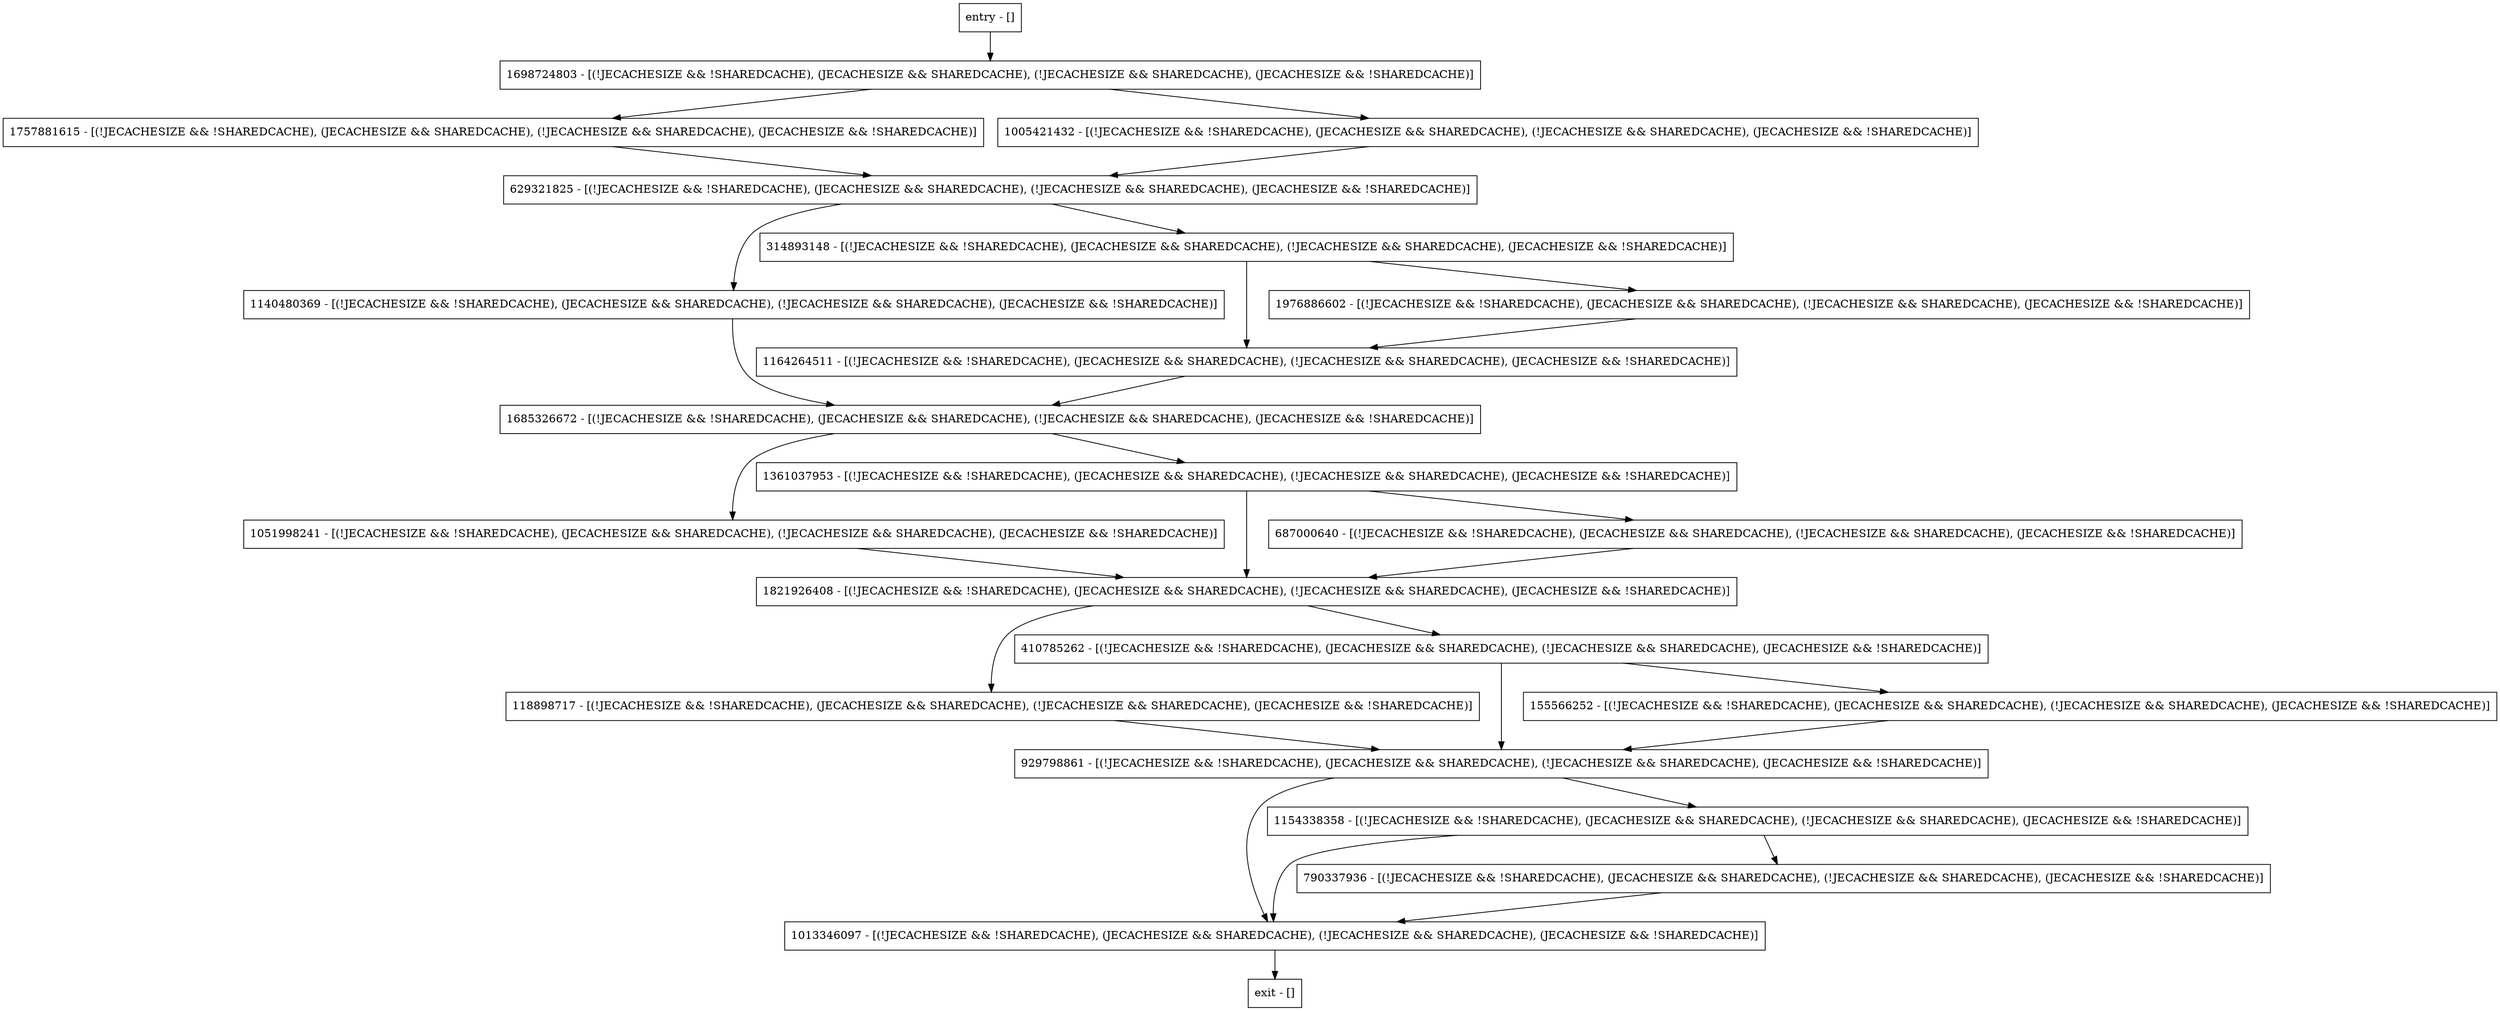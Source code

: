 digraph reset {
node [shape=record];
1757881615 [label="1757881615 - [(!JECACHESIZE && !SHAREDCACHE), (JECACHESIZE && SHAREDCACHE), (!JECACHESIZE && SHAREDCACHE), (JECACHESIZE && !SHAREDCACHE)]"];
118898717 [label="118898717 - [(!JECACHESIZE && !SHAREDCACHE), (JECACHESIZE && SHAREDCACHE), (!JECACHESIZE && SHAREDCACHE), (JECACHESIZE && !SHAREDCACHE)]"];
1013346097 [label="1013346097 - [(!JECACHESIZE && !SHAREDCACHE), (JECACHESIZE && SHAREDCACHE), (!JECACHESIZE && SHAREDCACHE), (JECACHESIZE && !SHAREDCACHE)]"];
790337936 [label="790337936 - [(!JECACHESIZE && !SHAREDCACHE), (JECACHESIZE && SHAREDCACHE), (!JECACHESIZE && SHAREDCACHE), (JECACHESIZE && !SHAREDCACHE)]"];
1051998241 [label="1051998241 - [(!JECACHESIZE && !SHAREDCACHE), (JECACHESIZE && SHAREDCACHE), (!JECACHESIZE && SHAREDCACHE), (JECACHESIZE && !SHAREDCACHE)]"];
1154338358 [label="1154338358 - [(!JECACHESIZE && !SHAREDCACHE), (JECACHESIZE && SHAREDCACHE), (!JECACHESIZE && SHAREDCACHE), (JECACHESIZE && !SHAREDCACHE)]"];
629321825 [label="629321825 - [(!JECACHESIZE && !SHAREDCACHE), (JECACHESIZE && SHAREDCACHE), (!JECACHESIZE && SHAREDCACHE), (JECACHESIZE && !SHAREDCACHE)]"];
1164264511 [label="1164264511 - [(!JECACHESIZE && !SHAREDCACHE), (JECACHESIZE && SHAREDCACHE), (!JECACHESIZE && SHAREDCACHE), (JECACHESIZE && !SHAREDCACHE)]"];
929798861 [label="929798861 - [(!JECACHESIZE && !SHAREDCACHE), (JECACHESIZE && SHAREDCACHE), (!JECACHESIZE && SHAREDCACHE), (JECACHESIZE && !SHAREDCACHE)]"];
155566252 [label="155566252 - [(!JECACHESIZE && !SHAREDCACHE), (JECACHESIZE && SHAREDCACHE), (!JECACHESIZE && SHAREDCACHE), (JECACHESIZE && !SHAREDCACHE)]"];
entry [label="entry - []"];
exit [label="exit - []"];
1140480369 [label="1140480369 - [(!JECACHESIZE && !SHAREDCACHE), (JECACHESIZE && SHAREDCACHE), (!JECACHESIZE && SHAREDCACHE), (JECACHESIZE && !SHAREDCACHE)]"];
1361037953 [label="1361037953 - [(!JECACHESIZE && !SHAREDCACHE), (JECACHESIZE && SHAREDCACHE), (!JECACHESIZE && SHAREDCACHE), (JECACHESIZE && !SHAREDCACHE)]"];
314893148 [label="314893148 - [(!JECACHESIZE && !SHAREDCACHE), (JECACHESIZE && SHAREDCACHE), (!JECACHESIZE && SHAREDCACHE), (JECACHESIZE && !SHAREDCACHE)]"];
1976886602 [label="1976886602 - [(!JECACHESIZE && !SHAREDCACHE), (JECACHESIZE && SHAREDCACHE), (!JECACHESIZE && SHAREDCACHE), (JECACHESIZE && !SHAREDCACHE)]"];
1821926408 [label="1821926408 - [(!JECACHESIZE && !SHAREDCACHE), (JECACHESIZE && SHAREDCACHE), (!JECACHESIZE && SHAREDCACHE), (JECACHESIZE && !SHAREDCACHE)]"];
1698724803 [label="1698724803 - [(!JECACHESIZE && !SHAREDCACHE), (JECACHESIZE && SHAREDCACHE), (!JECACHESIZE && SHAREDCACHE), (JECACHESIZE && !SHAREDCACHE)]"];
1685326672 [label="1685326672 - [(!JECACHESIZE && !SHAREDCACHE), (JECACHESIZE && SHAREDCACHE), (!JECACHESIZE && SHAREDCACHE), (JECACHESIZE && !SHAREDCACHE)]"];
687000640 [label="687000640 - [(!JECACHESIZE && !SHAREDCACHE), (JECACHESIZE && SHAREDCACHE), (!JECACHESIZE && SHAREDCACHE), (JECACHESIZE && !SHAREDCACHE)]"];
1005421432 [label="1005421432 - [(!JECACHESIZE && !SHAREDCACHE), (JECACHESIZE && SHAREDCACHE), (!JECACHESIZE && SHAREDCACHE), (JECACHESIZE && !SHAREDCACHE)]"];
410785262 [label="410785262 - [(!JECACHESIZE && !SHAREDCACHE), (JECACHESIZE && SHAREDCACHE), (!JECACHESIZE && SHAREDCACHE), (JECACHESIZE && !SHAREDCACHE)]"];
entry;
exit;
1757881615 -> 629321825;
118898717 -> 929798861;
1013346097 -> exit;
790337936 -> 1013346097;
1051998241 -> 1821926408;
1154338358 -> 1013346097;
1154338358 -> 790337936;
629321825 -> 1140480369;
629321825 -> 314893148;
1164264511 -> 1685326672;
929798861 -> 1013346097;
929798861 -> 1154338358;
155566252 -> 929798861;
entry -> 1698724803;
1140480369 -> 1685326672;
1361037953 -> 1821926408;
1361037953 -> 687000640;
314893148 -> 1976886602;
314893148 -> 1164264511;
1976886602 -> 1164264511;
1821926408 -> 118898717;
1821926408 -> 410785262;
1698724803 -> 1757881615;
1698724803 -> 1005421432;
1685326672 -> 1361037953;
1685326672 -> 1051998241;
687000640 -> 1821926408;
1005421432 -> 629321825;
410785262 -> 155566252;
410785262 -> 929798861;
}
